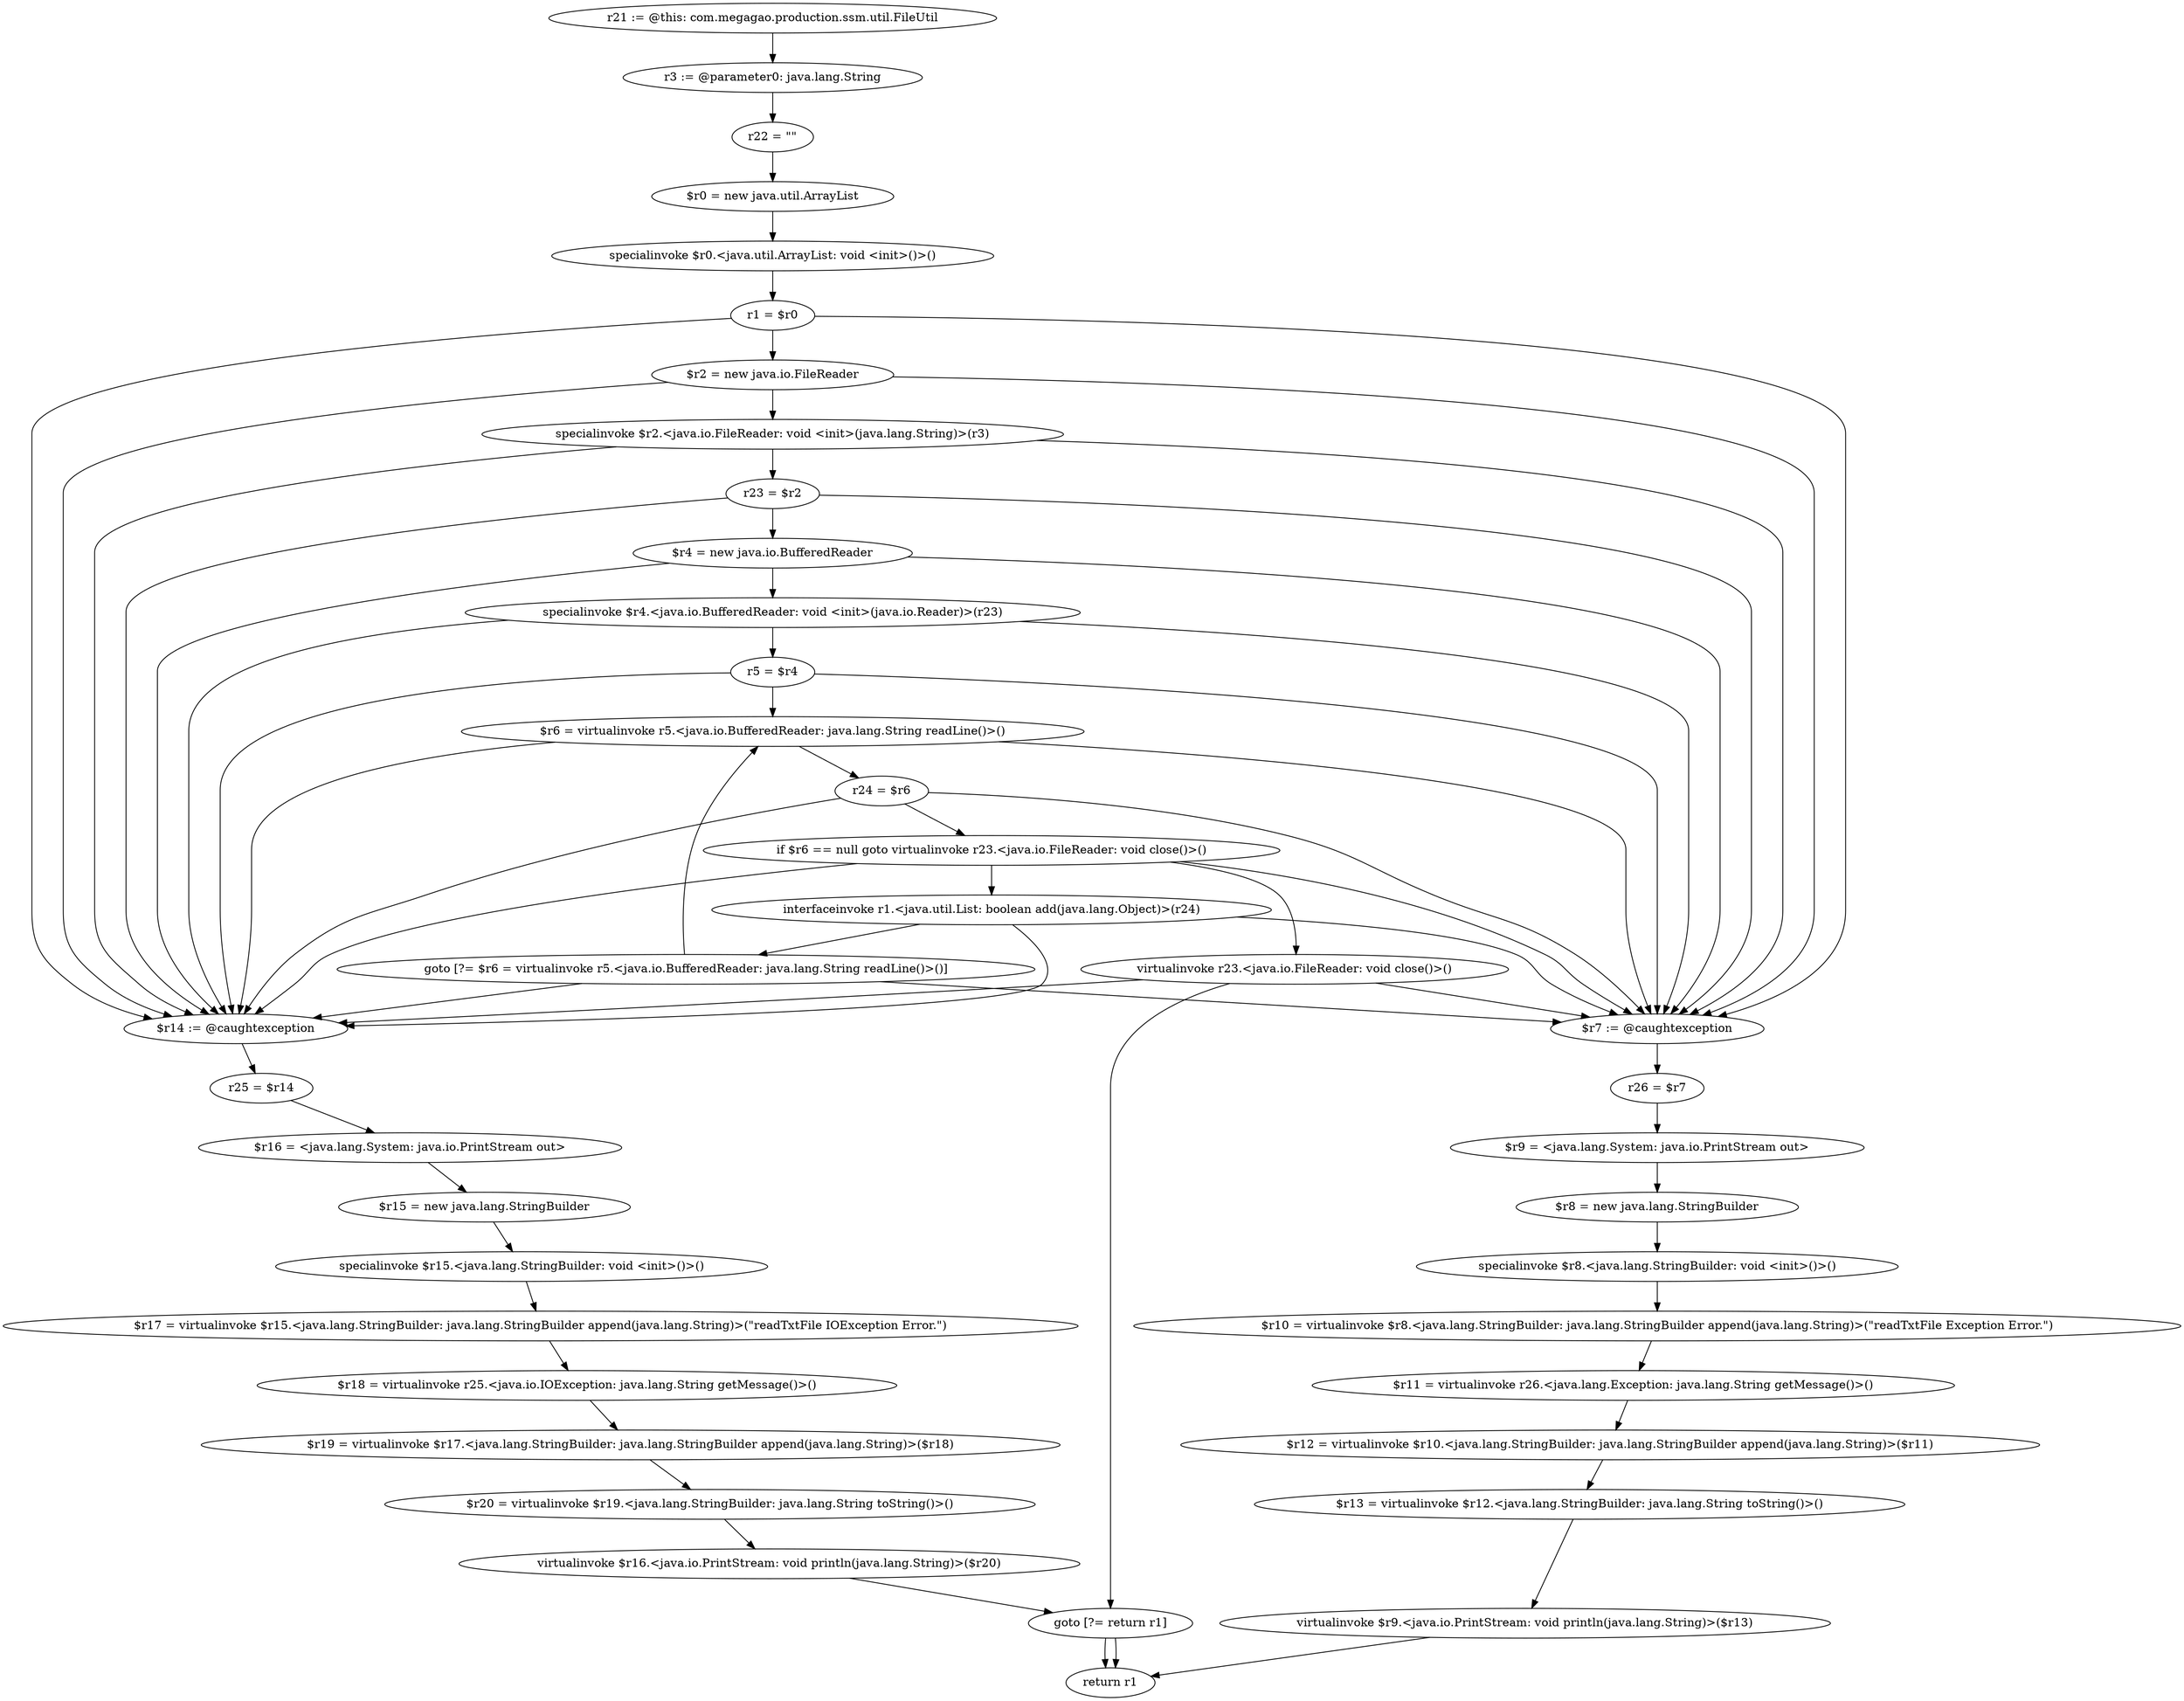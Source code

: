 digraph "unitGraph" {
    "r21 := @this: com.megagao.production.ssm.util.FileUtil"
    "r3 := @parameter0: java.lang.String"
    "r22 = \"\""
    "$r0 = new java.util.ArrayList"
    "specialinvoke $r0.<java.util.ArrayList: void <init>()>()"
    "r1 = $r0"
    "$r2 = new java.io.FileReader"
    "specialinvoke $r2.<java.io.FileReader: void <init>(java.lang.String)>(r3)"
    "r23 = $r2"
    "$r4 = new java.io.BufferedReader"
    "specialinvoke $r4.<java.io.BufferedReader: void <init>(java.io.Reader)>(r23)"
    "r5 = $r4"
    "$r6 = virtualinvoke r5.<java.io.BufferedReader: java.lang.String readLine()>()"
    "r24 = $r6"
    "if $r6 == null goto virtualinvoke r23.<java.io.FileReader: void close()>()"
    "interfaceinvoke r1.<java.util.List: boolean add(java.lang.Object)>(r24)"
    "goto [?= $r6 = virtualinvoke r5.<java.io.BufferedReader: java.lang.String readLine()>()]"
    "virtualinvoke r23.<java.io.FileReader: void close()>()"
    "goto [?= return r1]"
    "$r14 := @caughtexception"
    "r25 = $r14"
    "$r16 = <java.lang.System: java.io.PrintStream out>"
    "$r15 = new java.lang.StringBuilder"
    "specialinvoke $r15.<java.lang.StringBuilder: void <init>()>()"
    "$r17 = virtualinvoke $r15.<java.lang.StringBuilder: java.lang.StringBuilder append(java.lang.String)>(\"readTxtFile IOException Error.\")"
    "$r18 = virtualinvoke r25.<java.io.IOException: java.lang.String getMessage()>()"
    "$r19 = virtualinvoke $r17.<java.lang.StringBuilder: java.lang.StringBuilder append(java.lang.String)>($r18)"
    "$r20 = virtualinvoke $r19.<java.lang.StringBuilder: java.lang.String toString()>()"
    "virtualinvoke $r16.<java.io.PrintStream: void println(java.lang.String)>($r20)"
    "$r7 := @caughtexception"
    "r26 = $r7"
    "$r9 = <java.lang.System: java.io.PrintStream out>"
    "$r8 = new java.lang.StringBuilder"
    "specialinvoke $r8.<java.lang.StringBuilder: void <init>()>()"
    "$r10 = virtualinvoke $r8.<java.lang.StringBuilder: java.lang.StringBuilder append(java.lang.String)>(\"readTxtFile Exception Error.\")"
    "$r11 = virtualinvoke r26.<java.lang.Exception: java.lang.String getMessage()>()"
    "$r12 = virtualinvoke $r10.<java.lang.StringBuilder: java.lang.StringBuilder append(java.lang.String)>($r11)"
    "$r13 = virtualinvoke $r12.<java.lang.StringBuilder: java.lang.String toString()>()"
    "virtualinvoke $r9.<java.io.PrintStream: void println(java.lang.String)>($r13)"
    "return r1"
    "r21 := @this: com.megagao.production.ssm.util.FileUtil"->"r3 := @parameter0: java.lang.String";
    "r3 := @parameter0: java.lang.String"->"r22 = \"\"";
    "r22 = \"\""->"$r0 = new java.util.ArrayList";
    "$r0 = new java.util.ArrayList"->"specialinvoke $r0.<java.util.ArrayList: void <init>()>()";
    "specialinvoke $r0.<java.util.ArrayList: void <init>()>()"->"r1 = $r0";
    "r1 = $r0"->"$r14 := @caughtexception";
    "r1 = $r0"->"$r7 := @caughtexception";
    "r1 = $r0"->"$r2 = new java.io.FileReader";
    "$r2 = new java.io.FileReader"->"$r14 := @caughtexception";
    "$r2 = new java.io.FileReader"->"$r7 := @caughtexception";
    "$r2 = new java.io.FileReader"->"specialinvoke $r2.<java.io.FileReader: void <init>(java.lang.String)>(r3)";
    "specialinvoke $r2.<java.io.FileReader: void <init>(java.lang.String)>(r3)"->"$r14 := @caughtexception";
    "specialinvoke $r2.<java.io.FileReader: void <init>(java.lang.String)>(r3)"->"$r7 := @caughtexception";
    "specialinvoke $r2.<java.io.FileReader: void <init>(java.lang.String)>(r3)"->"r23 = $r2";
    "r23 = $r2"->"$r14 := @caughtexception";
    "r23 = $r2"->"$r7 := @caughtexception";
    "r23 = $r2"->"$r4 = new java.io.BufferedReader";
    "$r4 = new java.io.BufferedReader"->"$r14 := @caughtexception";
    "$r4 = new java.io.BufferedReader"->"$r7 := @caughtexception";
    "$r4 = new java.io.BufferedReader"->"specialinvoke $r4.<java.io.BufferedReader: void <init>(java.io.Reader)>(r23)";
    "specialinvoke $r4.<java.io.BufferedReader: void <init>(java.io.Reader)>(r23)"->"$r14 := @caughtexception";
    "specialinvoke $r4.<java.io.BufferedReader: void <init>(java.io.Reader)>(r23)"->"$r7 := @caughtexception";
    "specialinvoke $r4.<java.io.BufferedReader: void <init>(java.io.Reader)>(r23)"->"r5 = $r4";
    "r5 = $r4"->"$r14 := @caughtexception";
    "r5 = $r4"->"$r7 := @caughtexception";
    "r5 = $r4"->"$r6 = virtualinvoke r5.<java.io.BufferedReader: java.lang.String readLine()>()";
    "$r6 = virtualinvoke r5.<java.io.BufferedReader: java.lang.String readLine()>()"->"$r14 := @caughtexception";
    "$r6 = virtualinvoke r5.<java.io.BufferedReader: java.lang.String readLine()>()"->"$r7 := @caughtexception";
    "$r6 = virtualinvoke r5.<java.io.BufferedReader: java.lang.String readLine()>()"->"r24 = $r6";
    "r24 = $r6"->"$r14 := @caughtexception";
    "r24 = $r6"->"$r7 := @caughtexception";
    "r24 = $r6"->"if $r6 == null goto virtualinvoke r23.<java.io.FileReader: void close()>()";
    "if $r6 == null goto virtualinvoke r23.<java.io.FileReader: void close()>()"->"interfaceinvoke r1.<java.util.List: boolean add(java.lang.Object)>(r24)";
    "if $r6 == null goto virtualinvoke r23.<java.io.FileReader: void close()>()"->"virtualinvoke r23.<java.io.FileReader: void close()>()";
    "if $r6 == null goto virtualinvoke r23.<java.io.FileReader: void close()>()"->"$r14 := @caughtexception";
    "if $r6 == null goto virtualinvoke r23.<java.io.FileReader: void close()>()"->"$r7 := @caughtexception";
    "interfaceinvoke r1.<java.util.List: boolean add(java.lang.Object)>(r24)"->"$r14 := @caughtexception";
    "interfaceinvoke r1.<java.util.List: boolean add(java.lang.Object)>(r24)"->"$r7 := @caughtexception";
    "interfaceinvoke r1.<java.util.List: boolean add(java.lang.Object)>(r24)"->"goto [?= $r6 = virtualinvoke r5.<java.io.BufferedReader: java.lang.String readLine()>()]";
    "goto [?= $r6 = virtualinvoke r5.<java.io.BufferedReader: java.lang.String readLine()>()]"->"$r14 := @caughtexception";
    "goto [?= $r6 = virtualinvoke r5.<java.io.BufferedReader: java.lang.String readLine()>()]"->"$r7 := @caughtexception";
    "goto [?= $r6 = virtualinvoke r5.<java.io.BufferedReader: java.lang.String readLine()>()]"->"$r6 = virtualinvoke r5.<java.io.BufferedReader: java.lang.String readLine()>()";
    "virtualinvoke r23.<java.io.FileReader: void close()>()"->"$r14 := @caughtexception";
    "virtualinvoke r23.<java.io.FileReader: void close()>()"->"$r7 := @caughtexception";
    "virtualinvoke r23.<java.io.FileReader: void close()>()"->"goto [?= return r1]";
    "goto [?= return r1]"->"return r1";
    "$r14 := @caughtexception"->"r25 = $r14";
    "r25 = $r14"->"$r16 = <java.lang.System: java.io.PrintStream out>";
    "$r16 = <java.lang.System: java.io.PrintStream out>"->"$r15 = new java.lang.StringBuilder";
    "$r15 = new java.lang.StringBuilder"->"specialinvoke $r15.<java.lang.StringBuilder: void <init>()>()";
    "specialinvoke $r15.<java.lang.StringBuilder: void <init>()>()"->"$r17 = virtualinvoke $r15.<java.lang.StringBuilder: java.lang.StringBuilder append(java.lang.String)>(\"readTxtFile IOException Error.\")";
    "$r17 = virtualinvoke $r15.<java.lang.StringBuilder: java.lang.StringBuilder append(java.lang.String)>(\"readTxtFile IOException Error.\")"->"$r18 = virtualinvoke r25.<java.io.IOException: java.lang.String getMessage()>()";
    "$r18 = virtualinvoke r25.<java.io.IOException: java.lang.String getMessage()>()"->"$r19 = virtualinvoke $r17.<java.lang.StringBuilder: java.lang.StringBuilder append(java.lang.String)>($r18)";
    "$r19 = virtualinvoke $r17.<java.lang.StringBuilder: java.lang.StringBuilder append(java.lang.String)>($r18)"->"$r20 = virtualinvoke $r19.<java.lang.StringBuilder: java.lang.String toString()>()";
    "$r20 = virtualinvoke $r19.<java.lang.StringBuilder: java.lang.String toString()>()"->"virtualinvoke $r16.<java.io.PrintStream: void println(java.lang.String)>($r20)";
    "virtualinvoke $r16.<java.io.PrintStream: void println(java.lang.String)>($r20)"->"goto [?= return r1]";
    "goto [?= return r1]"->"return r1";
    "$r7 := @caughtexception"->"r26 = $r7";
    "r26 = $r7"->"$r9 = <java.lang.System: java.io.PrintStream out>";
    "$r9 = <java.lang.System: java.io.PrintStream out>"->"$r8 = new java.lang.StringBuilder";
    "$r8 = new java.lang.StringBuilder"->"specialinvoke $r8.<java.lang.StringBuilder: void <init>()>()";
    "specialinvoke $r8.<java.lang.StringBuilder: void <init>()>()"->"$r10 = virtualinvoke $r8.<java.lang.StringBuilder: java.lang.StringBuilder append(java.lang.String)>(\"readTxtFile Exception Error.\")";
    "$r10 = virtualinvoke $r8.<java.lang.StringBuilder: java.lang.StringBuilder append(java.lang.String)>(\"readTxtFile Exception Error.\")"->"$r11 = virtualinvoke r26.<java.lang.Exception: java.lang.String getMessage()>()";
    "$r11 = virtualinvoke r26.<java.lang.Exception: java.lang.String getMessage()>()"->"$r12 = virtualinvoke $r10.<java.lang.StringBuilder: java.lang.StringBuilder append(java.lang.String)>($r11)";
    "$r12 = virtualinvoke $r10.<java.lang.StringBuilder: java.lang.StringBuilder append(java.lang.String)>($r11)"->"$r13 = virtualinvoke $r12.<java.lang.StringBuilder: java.lang.String toString()>()";
    "$r13 = virtualinvoke $r12.<java.lang.StringBuilder: java.lang.String toString()>()"->"virtualinvoke $r9.<java.io.PrintStream: void println(java.lang.String)>($r13)";
    "virtualinvoke $r9.<java.io.PrintStream: void println(java.lang.String)>($r13)"->"return r1";
}
